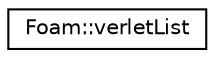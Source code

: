 digraph "Graphical Class Hierarchy"
{
 // LATEX_PDF_SIZE
  edge [fontname="Helvetica",fontsize="10",labelfontname="Helvetica",labelfontsize="10"];
  node [fontname="Helvetica",fontsize="10",shape=record];
  rankdir="LR";
  Node0 [label="Foam::verletList",height=0.2,width=0.4,color="black", fillcolor="white", style="filled",URL="$classFoam_1_1verletList.html",tooltip=" "];
}
